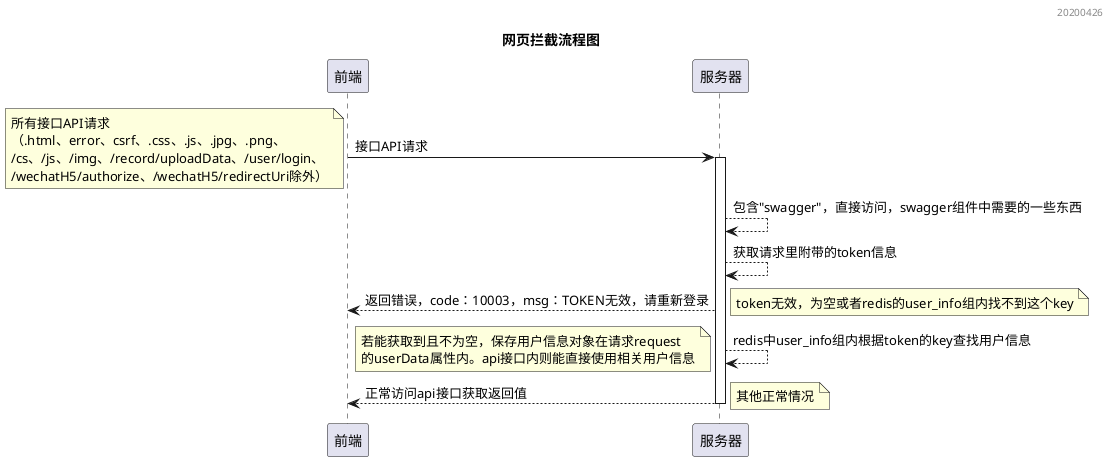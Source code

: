 @startuml

header 20200426

title 网页拦截流程图

participant 前端
participant 服务器

前端 -> 服务器 : 接口API请求
note left : 所有接口API请求\n（.html、error、csrf、.css、.js、.jpg、.png、\n/cs、/js、/img、/record/uploadData、/user/login、\n/wechatH5/authorize、/wechatH5/redirectUri除外）
activate 服务器
服务器 --> 服务器 : 包含"swagger"，直接访问，swagger组件中需要的一些东西
服务器 --> 服务器 : 获取请求里附带的token信息
服务器 --> 前端 : 返回错误，code：10003，msg：TOKEN无效，请重新登录
note right : token无效，为空或者redis的user_info组内找不到这个key
服务器 --> 服务器 : redis中user_info组内根据token的key查找用户信息
note left : 若能获取到且不为空，保存用户信息对象在请求request\n的userData属性内。api接口内则能直接使用相关用户信息
服务器 --> 前端 : 正常访问api接口获取返回值
note right : 其他正常情况
deactivate 服务器

@enduml